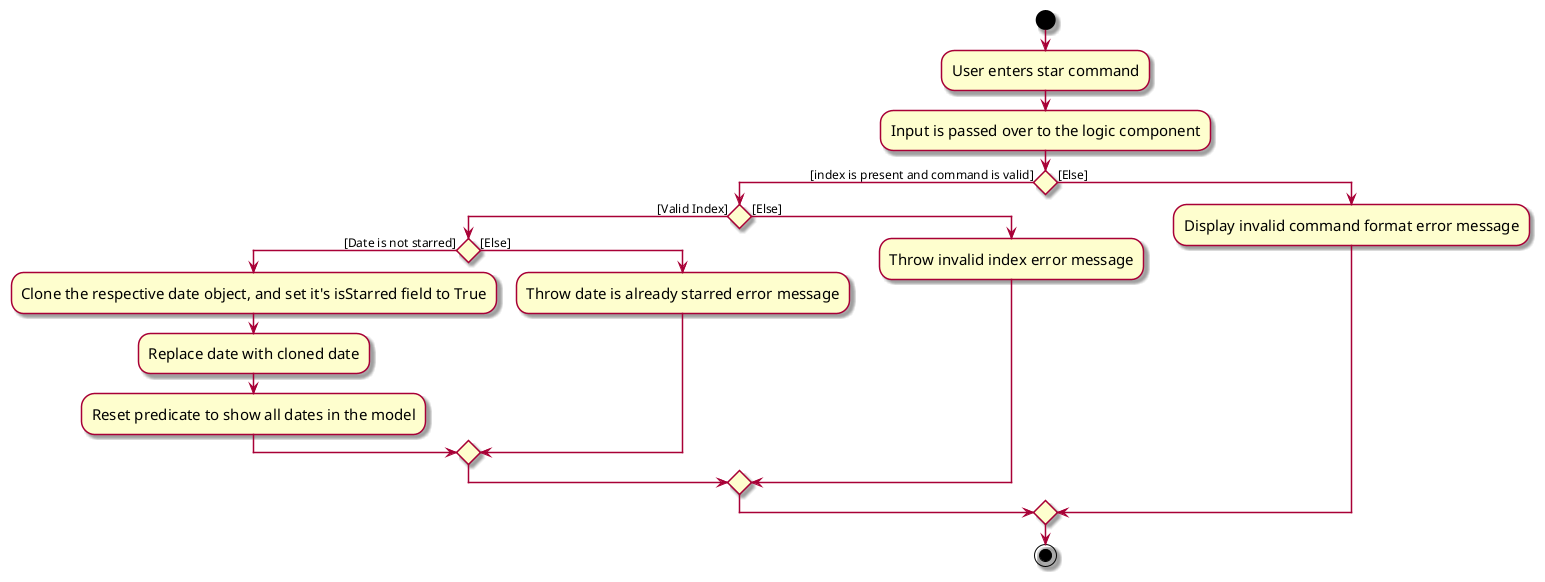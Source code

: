 @startuml
skin rose
skinparam ActivityFontSize 15
skinparam ArrowFontSize 12

start
:User enters star command;

:Input is passed over to the logic component;
if () then ([index is present and command is valid])
    if () then ([Valid Index])
        if () then ([Date is not starred])
            :Clone the respective date object, and set it's isStarred field to True;

            :Replace date with cloned date;

            :Reset predicate to show all dates in the model;
        else ([Else])
            :Throw date is already starred error message;
        endif
    else ([Else])
        :Throw invalid index error message;
    endif
else ([Else])
    :Display invalid command format error message;
endif

stop
@enduml